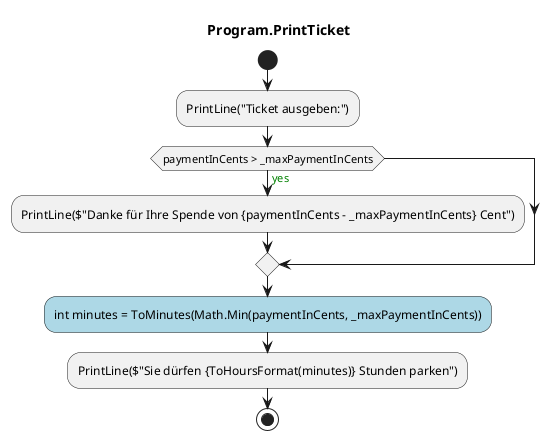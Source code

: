 @startuml Program.PrintTicket
title Program.PrintTicket
start
:PrintLine("Ticket ausgeben:");
if (paymentInCents > _maxPaymentInCents) then (<color:green>yes)
    :PrintLine($"Danke für Ihre Spende von {paymentInCents - _maxPaymentInCents} Cent");
endif
#LightBlue:int minutes = ToMinutes(Math.Min(paymentInCents, _maxPaymentInCents));
:PrintLine($"Sie dürfen {ToHoursFormat(minutes)} Stunden parken");
stop
@enduml
